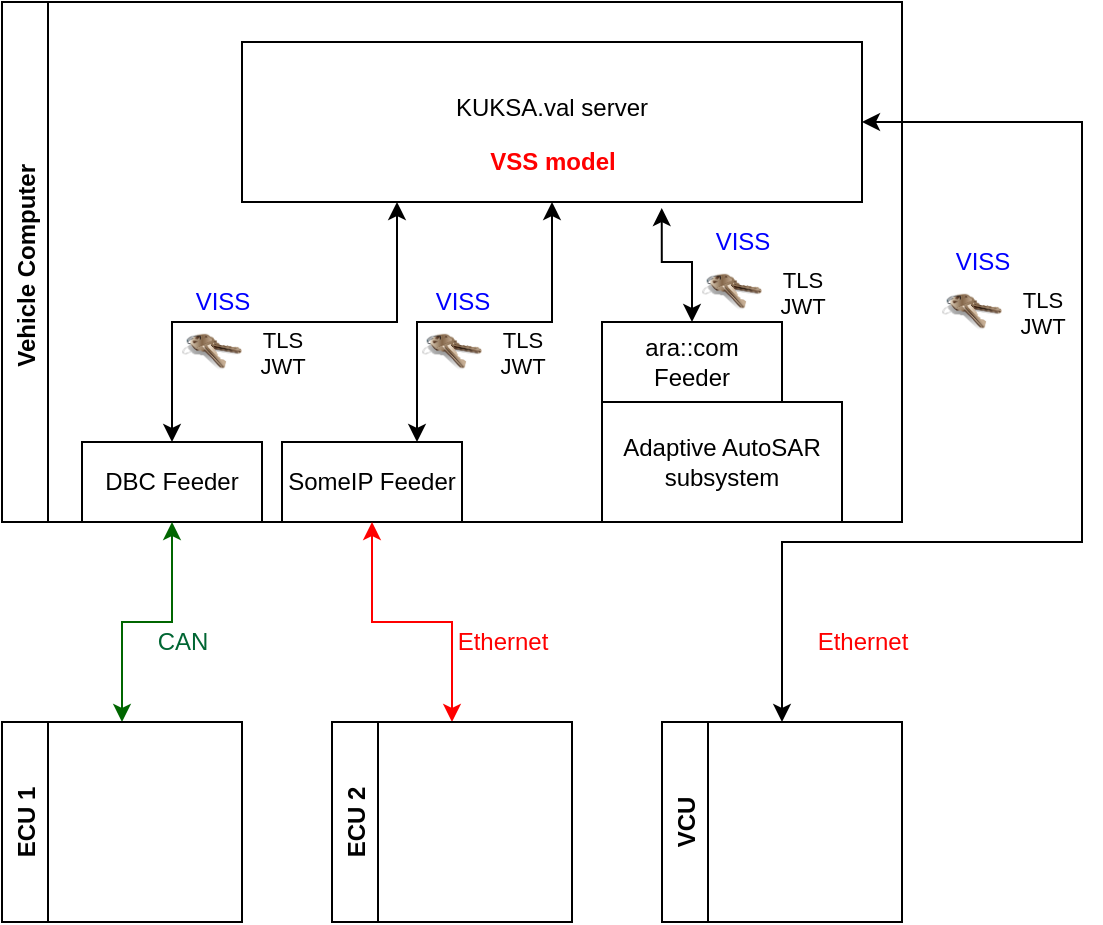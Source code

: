 <mxfile version="16.4.3" type="github">
  <diagram id="2CpviFpsAhP7GC_aui2c" name="Page-1">
    <mxGraphModel dx="1454" dy="798" grid="1" gridSize="10" guides="1" tooltips="1" connect="1" arrows="1" fold="1" page="1" pageScale="1" pageWidth="827" pageHeight="1169" math="0" shadow="0">
      <root>
        <mxCell id="0" />
        <mxCell id="1" parent="0" />
        <mxCell id="Eosyk9RFr-M7ZK3zL_iW-1" value="Vehicle Computer " style="swimlane;horizontal=0;" vertex="1" parent="1">
          <mxGeometry x="70" y="40" width="450" height="260" as="geometry" />
        </mxCell>
        <mxCell id="Eosyk9RFr-M7ZK3zL_iW-27" style="edgeStyle=orthogonalEdgeStyle;rounded=0;orthogonalLoop=1;jettySize=auto;html=1;exitX=0.5;exitY=0;exitDx=0;exitDy=0;entryX=0.25;entryY=1;entryDx=0;entryDy=0;fontColor=#000000;startArrow=classic;startFill=1;endArrow=classic;endFill=1;strokeColor=#000000;" edge="1" parent="Eosyk9RFr-M7ZK3zL_iW-1" source="Eosyk9RFr-M7ZK3zL_iW-22" target="Eosyk9RFr-M7ZK3zL_iW-45">
          <mxGeometry relative="1" as="geometry">
            <mxPoint x="158" y="120" as="targetPoint" />
            <Array as="points">
              <mxPoint x="85" y="160" />
              <mxPoint x="198" y="160" />
            </Array>
          </mxGeometry>
        </mxCell>
        <mxCell id="Eosyk9RFr-M7ZK3zL_iW-22" value="DBC Feeder" style="rounded=0;whiteSpace=wrap;html=1;fontColor=#000000;" vertex="1" parent="Eosyk9RFr-M7ZK3zL_iW-1">
          <mxGeometry x="40" y="220" width="90" height="40" as="geometry" />
        </mxCell>
        <mxCell id="Eosyk9RFr-M7ZK3zL_iW-23" value="" style="group" vertex="1" connectable="0" parent="Eosyk9RFr-M7ZK3zL_iW-1">
          <mxGeometry x="90" y="160" width="70" height="30" as="geometry" />
        </mxCell>
        <mxCell id="Eosyk9RFr-M7ZK3zL_iW-24" value="" style="image;html=1;image=img/lib/clip_art/general/Keys_128x128.png;fontColor=#000000;" vertex="1" parent="Eosyk9RFr-M7ZK3zL_iW-23">
          <mxGeometry width="30" height="30" as="geometry" />
        </mxCell>
        <mxCell id="Eosyk9RFr-M7ZK3zL_iW-25" value="&lt;font style=&quot;font-size: 11px&quot;&gt;TLS&lt;br&gt;&lt;/font&gt;&lt;div style=&quot;text-align: left ; font-size: 11px&quot;&gt;&lt;font style=&quot;font-size: 11px&quot;&gt;JWT&lt;/font&gt;&lt;/div&gt;" style="text;html=1;align=center;verticalAlign=middle;resizable=0;points=[];autosize=1;strokeColor=none;fillColor=none;fontColor=#000000;" vertex="1" parent="Eosyk9RFr-M7ZK3zL_iW-23">
          <mxGeometry x="30" width="40" height="30" as="geometry" />
        </mxCell>
        <mxCell id="Eosyk9RFr-M7ZK3zL_iW-26" value="&lt;font color=&quot;#0000ff&quot;&gt;VISS&lt;/font&gt;" style="text;html=1;align=center;verticalAlign=middle;resizable=0;points=[];autosize=1;strokeColor=none;fillColor=none;" vertex="1" parent="Eosyk9RFr-M7ZK3zL_iW-1">
          <mxGeometry x="90" y="140" width="40" height="20" as="geometry" />
        </mxCell>
        <mxCell id="Eosyk9RFr-M7ZK3zL_iW-33" style="edgeStyle=orthogonalEdgeStyle;rounded=0;orthogonalLoop=1;jettySize=auto;html=1;exitX=0.75;exitY=0;exitDx=0;exitDy=0;entryX=0.5;entryY=1;entryDx=0;entryDy=0;fontColor=#FF0000;startArrow=classic;startFill=1;endArrow=classic;endFill=1;strokeColor=#000000;" edge="1" parent="Eosyk9RFr-M7ZK3zL_iW-1" source="Eosyk9RFr-M7ZK3zL_iW-31" target="Eosyk9RFr-M7ZK3zL_iW-45">
          <mxGeometry relative="1" as="geometry">
            <mxPoint x="208" y="120" as="targetPoint" />
            <Array as="points">
              <mxPoint x="208" y="160" />
              <mxPoint x="275" y="160" />
            </Array>
          </mxGeometry>
        </mxCell>
        <mxCell id="Eosyk9RFr-M7ZK3zL_iW-31" value="SomeIP Feeder" style="rounded=0;whiteSpace=wrap;html=1;fontColor=#000000;" vertex="1" parent="Eosyk9RFr-M7ZK3zL_iW-1">
          <mxGeometry x="140" y="220" width="90" height="40" as="geometry" />
        </mxCell>
        <mxCell id="Eosyk9RFr-M7ZK3zL_iW-34" value="" style="group" vertex="1" connectable="0" parent="Eosyk9RFr-M7ZK3zL_iW-1">
          <mxGeometry x="210" y="160" width="70" height="30" as="geometry" />
        </mxCell>
        <mxCell id="Eosyk9RFr-M7ZK3zL_iW-35" value="" style="image;html=1;image=img/lib/clip_art/general/Keys_128x128.png;fontColor=#000000;" vertex="1" parent="Eosyk9RFr-M7ZK3zL_iW-34">
          <mxGeometry width="30" height="30" as="geometry" />
        </mxCell>
        <mxCell id="Eosyk9RFr-M7ZK3zL_iW-36" value="&lt;font style=&quot;font-size: 11px&quot;&gt;TLS&lt;br&gt;&lt;/font&gt;&lt;div style=&quot;text-align: left ; font-size: 11px&quot;&gt;&lt;font style=&quot;font-size: 11px&quot;&gt;JWT&lt;/font&gt;&lt;/div&gt;" style="text;html=1;align=center;verticalAlign=middle;resizable=0;points=[];autosize=1;strokeColor=none;fillColor=none;fontColor=#000000;" vertex="1" parent="Eosyk9RFr-M7ZK3zL_iW-34">
          <mxGeometry x="30" width="40" height="30" as="geometry" />
        </mxCell>
        <mxCell id="Eosyk9RFr-M7ZK3zL_iW-37" value="&lt;font color=&quot;#0000ff&quot;&gt;VISS&lt;/font&gt;" style="text;html=1;align=center;verticalAlign=middle;resizable=0;points=[];autosize=1;strokeColor=none;fillColor=none;" vertex="1" parent="Eosyk9RFr-M7ZK3zL_iW-1">
          <mxGeometry x="210" y="140" width="40" height="20" as="geometry" />
        </mxCell>
        <mxCell id="Eosyk9RFr-M7ZK3zL_iW-47" value="" style="group" vertex="1" connectable="0" parent="Eosyk9RFr-M7ZK3zL_iW-1">
          <mxGeometry x="120" y="20" width="310" height="80" as="geometry" />
        </mxCell>
        <mxCell id="Eosyk9RFr-M7ZK3zL_iW-45" value="&lt;font color=&quot;#000000&quot;&gt;KUKSA.val server&lt;br&gt;&lt;br&gt;&lt;/font&gt;" style="rounded=0;whiteSpace=wrap;html=1;fontColor=#FF0000;" vertex="1" parent="Eosyk9RFr-M7ZK3zL_iW-47">
          <mxGeometry width="310" height="80" as="geometry" />
        </mxCell>
        <mxCell id="Eosyk9RFr-M7ZK3zL_iW-46" value="&lt;font color=&quot;#ff0000&quot;&gt;&lt;b&gt;VSS model&lt;/b&gt;&lt;/font&gt;" style="text;html=1;align=center;verticalAlign=middle;resizable=0;points=[];autosize=1;strokeColor=none;fillColor=none;fontColor=#0000FF;" vertex="1" parent="Eosyk9RFr-M7ZK3zL_iW-47">
          <mxGeometry x="114.997" y="50" width="80" height="20" as="geometry" />
        </mxCell>
        <mxCell id="Eosyk9RFr-M7ZK3zL_iW-48" value="Adaptive AutoSAR&lt;br&gt;subsystem" style="rounded=0;whiteSpace=wrap;html=1;fontColor=#000000;" vertex="1" parent="Eosyk9RFr-M7ZK3zL_iW-1">
          <mxGeometry x="300" y="200" width="120" height="60" as="geometry" />
        </mxCell>
        <mxCell id="Eosyk9RFr-M7ZK3zL_iW-50" style="edgeStyle=orthogonalEdgeStyle;rounded=0;orthogonalLoop=1;jettySize=auto;html=1;exitX=0.5;exitY=0;exitDx=0;exitDy=0;entryX=0.677;entryY=1.038;entryDx=0;entryDy=0;fontColor=#000000;startArrow=classic;startFill=1;endArrow=classic;endFill=1;strokeColor=#000000;entryPerimeter=0;" edge="1" parent="Eosyk9RFr-M7ZK3zL_iW-1" source="Eosyk9RFr-M7ZK3zL_iW-49" target="Eosyk9RFr-M7ZK3zL_iW-45">
          <mxGeometry relative="1" as="geometry" />
        </mxCell>
        <mxCell id="Eosyk9RFr-M7ZK3zL_iW-49" value="ara::com Feeder" style="rounded=0;whiteSpace=wrap;html=1;fontColor=#000000;" vertex="1" parent="Eosyk9RFr-M7ZK3zL_iW-1">
          <mxGeometry x="300" y="160" width="90" height="40" as="geometry" />
        </mxCell>
        <mxCell id="Eosyk9RFr-M7ZK3zL_iW-41" value="" style="group" vertex="1" connectable="0" parent="Eosyk9RFr-M7ZK3zL_iW-1">
          <mxGeometry x="350" y="130" width="70" height="30" as="geometry" />
        </mxCell>
        <mxCell id="Eosyk9RFr-M7ZK3zL_iW-42" value="" style="image;html=1;image=img/lib/clip_art/general/Keys_128x128.png;fontColor=#000000;" vertex="1" parent="Eosyk9RFr-M7ZK3zL_iW-41">
          <mxGeometry width="30" height="30" as="geometry" />
        </mxCell>
        <mxCell id="Eosyk9RFr-M7ZK3zL_iW-43" value="&lt;font style=&quot;font-size: 11px&quot;&gt;TLS&lt;br&gt;&lt;/font&gt;&lt;div style=&quot;text-align: left ; font-size: 11px&quot;&gt;&lt;font style=&quot;font-size: 11px&quot;&gt;JWT&lt;/font&gt;&lt;/div&gt;" style="text;html=1;align=center;verticalAlign=middle;resizable=0;points=[];autosize=1;strokeColor=none;fillColor=none;fontColor=#000000;" vertex="1" parent="Eosyk9RFr-M7ZK3zL_iW-41">
          <mxGeometry x="30" width="40" height="30" as="geometry" />
        </mxCell>
        <mxCell id="Eosyk9RFr-M7ZK3zL_iW-51" value="&lt;font color=&quot;#0000ff&quot;&gt;VISS&lt;/font&gt;" style="text;html=1;align=center;verticalAlign=middle;resizable=0;points=[];autosize=1;strokeColor=none;fillColor=none;" vertex="1" parent="Eosyk9RFr-M7ZK3zL_iW-41">
          <mxGeometry y="-20" width="40" height="20" as="geometry" />
        </mxCell>
        <mxCell id="Eosyk9RFr-M7ZK3zL_iW-19" style="edgeStyle=orthogonalEdgeStyle;rounded=0;orthogonalLoop=1;jettySize=auto;html=1;exitX=0.5;exitY=0;exitDx=0;exitDy=0;endArrow=classic;endFill=1;startArrow=classic;startFill=1;fillColor=#d5e8d4;strokeColor=#006600;" edge="1" parent="1" source="Eosyk9RFr-M7ZK3zL_iW-9" target="Eosyk9RFr-M7ZK3zL_iW-22">
          <mxGeometry relative="1" as="geometry" />
        </mxCell>
        <mxCell id="Eosyk9RFr-M7ZK3zL_iW-9" value="ECU 1" style="swimlane;horizontal=0;" vertex="1" parent="1">
          <mxGeometry x="70" y="400" width="120" height="100" as="geometry" />
        </mxCell>
        <mxCell id="Eosyk9RFr-M7ZK3zL_iW-20" value="&lt;font color=&quot;#006633&quot;&gt;CAN&lt;/font&gt;" style="text;html=1;align=center;verticalAlign=middle;resizable=0;points=[];autosize=1;strokeColor=none;fillColor=none;" vertex="1" parent="1">
          <mxGeometry x="140" y="350" width="40" height="20" as="geometry" />
        </mxCell>
        <mxCell id="Eosyk9RFr-M7ZK3zL_iW-29" style="edgeStyle=orthogonalEdgeStyle;rounded=0;orthogonalLoop=1;jettySize=auto;html=1;exitX=0.5;exitY=0;exitDx=0;exitDy=0;fontColor=#000000;startArrow=classic;startFill=1;endArrow=classic;endFill=1;strokeColor=#FF0000;entryX=0.5;entryY=1;entryDx=0;entryDy=0;" edge="1" parent="1" source="Eosyk9RFr-M7ZK3zL_iW-28" target="Eosyk9RFr-M7ZK3zL_iW-31">
          <mxGeometry relative="1" as="geometry">
            <mxPoint x="340" y="310" as="targetPoint" />
          </mxGeometry>
        </mxCell>
        <mxCell id="Eosyk9RFr-M7ZK3zL_iW-28" value="ECU 2" style="swimlane;horizontal=0;" vertex="1" parent="1">
          <mxGeometry x="235" y="400" width="120" height="100" as="geometry" />
        </mxCell>
        <mxCell id="Eosyk9RFr-M7ZK3zL_iW-30" value="&lt;font color=&quot;#ff0000&quot;&gt;Ethernet&lt;/font&gt;" style="text;html=1;align=center;verticalAlign=middle;resizable=0;points=[];autosize=1;strokeColor=none;fillColor=none;fontColor=#000000;" vertex="1" parent="1">
          <mxGeometry x="290" y="350" width="60" height="20" as="geometry" />
        </mxCell>
        <mxCell id="Eosyk9RFr-M7ZK3zL_iW-52" style="edgeStyle=orthogonalEdgeStyle;rounded=0;orthogonalLoop=1;jettySize=auto;html=1;exitX=0.5;exitY=0;exitDx=0;exitDy=0;entryX=1;entryY=0.5;entryDx=0;entryDy=0;fontColor=#000000;startArrow=classic;startFill=1;endArrow=classic;endFill=1;strokeColor=#000000;elbow=vertical;" edge="1" parent="1" source="Eosyk9RFr-M7ZK3zL_iW-38" target="Eosyk9RFr-M7ZK3zL_iW-45">
          <mxGeometry relative="1" as="geometry">
            <Array as="points">
              <mxPoint x="460" y="310" />
              <mxPoint x="610" y="310" />
              <mxPoint x="610" y="100" />
            </Array>
          </mxGeometry>
        </mxCell>
        <mxCell id="Eosyk9RFr-M7ZK3zL_iW-38" value="VCU" style="swimlane;horizontal=0;" vertex="1" parent="1">
          <mxGeometry x="400" y="400" width="120" height="100" as="geometry" />
        </mxCell>
        <mxCell id="Eosyk9RFr-M7ZK3zL_iW-40" value="&lt;font color=&quot;#ff0000&quot;&gt;Ethernet&lt;/font&gt;" style="text;html=1;align=center;verticalAlign=middle;resizable=0;points=[];autosize=1;strokeColor=none;fillColor=none;fontColor=#000000;" vertex="1" parent="1">
          <mxGeometry x="470" y="350" width="60" height="20" as="geometry" />
        </mxCell>
        <mxCell id="Eosyk9RFr-M7ZK3zL_iW-53" value="" style="group" vertex="1" connectable="0" parent="1">
          <mxGeometry x="540" y="180" width="70" height="30" as="geometry" />
        </mxCell>
        <mxCell id="Eosyk9RFr-M7ZK3zL_iW-54" value="" style="image;html=1;image=img/lib/clip_art/general/Keys_128x128.png;fontColor=#000000;" vertex="1" parent="Eosyk9RFr-M7ZK3zL_iW-53">
          <mxGeometry width="30" height="30" as="geometry" />
        </mxCell>
        <mxCell id="Eosyk9RFr-M7ZK3zL_iW-55" value="&lt;font style=&quot;font-size: 11px&quot;&gt;TLS&lt;br&gt;&lt;/font&gt;&lt;div style=&quot;text-align: left ; font-size: 11px&quot;&gt;&lt;font style=&quot;font-size: 11px&quot;&gt;JWT&lt;/font&gt;&lt;/div&gt;" style="text;html=1;align=center;verticalAlign=middle;resizable=0;points=[];autosize=1;strokeColor=none;fillColor=none;fontColor=#000000;" vertex="1" parent="Eosyk9RFr-M7ZK3zL_iW-53">
          <mxGeometry x="30" width="40" height="30" as="geometry" />
        </mxCell>
        <mxCell id="Eosyk9RFr-M7ZK3zL_iW-56" value="&lt;font color=&quot;#0000ff&quot;&gt;VISS&lt;/font&gt;" style="text;html=1;align=center;verticalAlign=middle;resizable=0;points=[];autosize=1;strokeColor=none;fillColor=none;" vertex="1" parent="Eosyk9RFr-M7ZK3zL_iW-53">
          <mxGeometry y="-20" width="40" height="20" as="geometry" />
        </mxCell>
      </root>
    </mxGraphModel>
  </diagram>
</mxfile>
